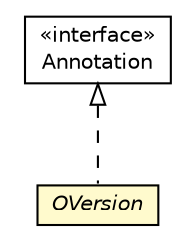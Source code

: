 #!/usr/local/bin/dot
#
# Class diagram 
# Generated by UMLGraph version R5_6-24-gf6e263 (http://www.umlgraph.org/)
#

digraph G {
	edge [fontname="Helvetica",fontsize=10,labelfontname="Helvetica",labelfontsize=10];
	node [fontname="Helvetica",fontsize=10,shape=plaintext];
	nodesep=0.25;
	ranksep=0.5;
	// com.orientechnologies.orient.core.annotation.OVersion
	c4345199 [label=<<table title="com.orientechnologies.orient.core.annotation.OVersion" border="0" cellborder="1" cellspacing="0" cellpadding="2" port="p" bgcolor="lemonChiffon" href="./OVersion.html">
		<tr><td><table border="0" cellspacing="0" cellpadding="1">
<tr><td align="center" balign="center"><font face="Helvetica-Oblique"> OVersion </font></td></tr>
		</table></td></tr>
		</table>>, URL="./OVersion.html", fontname="Helvetica", fontcolor="black", fontsize=10.0];
	//com.orientechnologies.orient.core.annotation.OVersion implements java.lang.annotation.Annotation
	c4346804:p -> c4345199:p [dir=back,arrowtail=empty,style=dashed];
	// java.lang.annotation.Annotation
	c4346804 [label=<<table title="java.lang.annotation.Annotation" border="0" cellborder="1" cellspacing="0" cellpadding="2" port="p" href="http://java.sun.com/j2se/1.4.2/docs/api/java/lang/annotation/Annotation.html">
		<tr><td><table border="0" cellspacing="0" cellpadding="1">
<tr><td align="center" balign="center"> &#171;interface&#187; </td></tr>
<tr><td align="center" balign="center"> Annotation </td></tr>
		</table></td></tr>
		</table>>, URL="http://java.sun.com/j2se/1.4.2/docs/api/java/lang/annotation/Annotation.html", fontname="Helvetica", fontcolor="black", fontsize=10.0];
}

